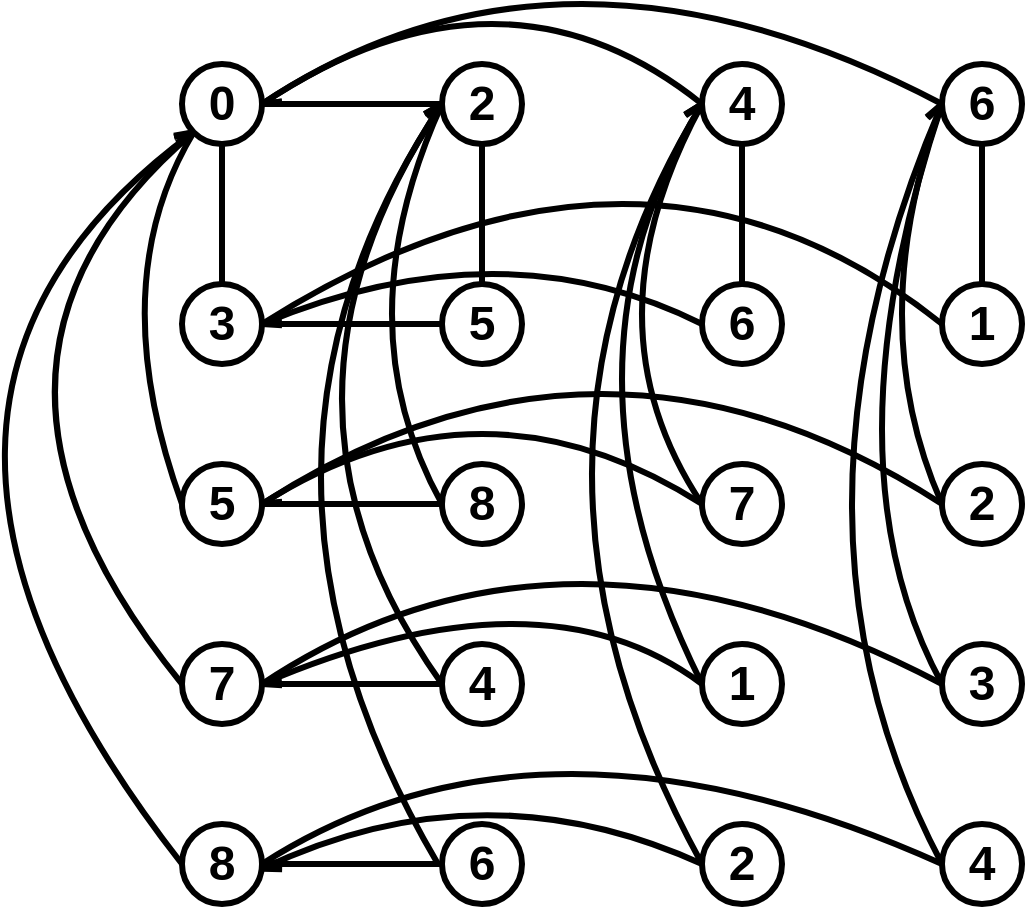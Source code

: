 <mxfile version="17.2.4" type="github">
  <diagram id="0aB3pxDlRUvHCvndAp1d" name="Page-1">
    <mxGraphModel dx="1093" dy="515" grid="1" gridSize="10" guides="1" tooltips="1" connect="1" arrows="1" fold="1" page="1" pageScale="1" pageWidth="850" pageHeight="1100" math="0" shadow="0">
      <root>
        <mxCell id="0" />
        <mxCell id="1" parent="0" />
        <mxCell id="J-o4-fwsyyXXSoqCmSlc-1" value="&lt;font style=&quot;font-size: 24px;&quot;&gt;&lt;b style=&quot;font-size: 24px&quot;&gt;0&lt;/b&gt;&lt;/font&gt;" style="ellipse;whiteSpace=wrap;html=1;aspect=fixed;strokeWidth=3;fontSize=24;" vertex="1" parent="1">
          <mxGeometry x="160" y="80" width="40" height="40" as="geometry" />
        </mxCell>
        <mxCell id="J-o4-fwsyyXXSoqCmSlc-2" value="&lt;font style=&quot;font-size: 24px;&quot;&gt;&lt;b style=&quot;font-size: 24px&quot;&gt;2&lt;/b&gt;&lt;/font&gt;" style="ellipse;whiteSpace=wrap;html=1;aspect=fixed;strokeWidth=3;fontSize=24;" vertex="1" parent="1">
          <mxGeometry x="290" y="80" width="40" height="40" as="geometry" />
        </mxCell>
        <mxCell id="J-o4-fwsyyXXSoqCmSlc-3" value="&lt;b style=&quot;font-size: 24px;&quot;&gt;&lt;font style=&quot;font-size: 24px;&quot;&gt;4&lt;/font&gt;&lt;/b&gt;" style="ellipse;whiteSpace=wrap;html=1;aspect=fixed;strokeWidth=3;fontSize=24;" vertex="1" parent="1">
          <mxGeometry x="420" y="80" width="40" height="40" as="geometry" />
        </mxCell>
        <mxCell id="J-o4-fwsyyXXSoqCmSlc-6" value="&lt;b style=&quot;font-size: 24px;&quot;&gt;6&lt;/b&gt;" style="ellipse;whiteSpace=wrap;html=1;aspect=fixed;strokeWidth=3;fontSize=24;" vertex="1" parent="1">
          <mxGeometry x="540" y="80" width="40" height="40" as="geometry" />
        </mxCell>
        <mxCell id="J-o4-fwsyyXXSoqCmSlc-7" value="&lt;b style=&quot;font-size: 24px;&quot;&gt;3&lt;/b&gt;" style="ellipse;whiteSpace=wrap;html=1;aspect=fixed;strokeWidth=3;fontSize=24;" vertex="1" parent="1">
          <mxGeometry x="160" y="190" width="40" height="40" as="geometry" />
        </mxCell>
        <mxCell id="J-o4-fwsyyXXSoqCmSlc-8" value="&lt;b style=&quot;font-size: 24px;&quot;&gt;5&lt;/b&gt;" style="ellipse;whiteSpace=wrap;html=1;aspect=fixed;strokeWidth=3;fontSize=24;" vertex="1" parent="1">
          <mxGeometry x="160" y="280" width="40" height="40" as="geometry" />
        </mxCell>
        <mxCell id="J-o4-fwsyyXXSoqCmSlc-9" value="&lt;b style=&quot;font-size: 24px;&quot;&gt;8&lt;/b&gt;" style="ellipse;whiteSpace=wrap;html=1;aspect=fixed;strokeWidth=3;fontSize=24;" vertex="1" parent="1">
          <mxGeometry x="290" y="280" width="40" height="40" as="geometry" />
        </mxCell>
        <mxCell id="J-o4-fwsyyXXSoqCmSlc-10" value="&lt;b style=&quot;font-size: 24px;&quot;&gt;7&lt;/b&gt;" style="ellipse;whiteSpace=wrap;html=1;aspect=fixed;strokeWidth=3;fontSize=24;" vertex="1" parent="1">
          <mxGeometry x="420" y="280" width="40" height="40" as="geometry" />
        </mxCell>
        <mxCell id="J-o4-fwsyyXXSoqCmSlc-11" value="&lt;b style=&quot;font-size: 24px;&quot;&gt;5&lt;/b&gt;" style="ellipse;whiteSpace=wrap;html=1;aspect=fixed;strokeWidth=3;fontSize=24;" vertex="1" parent="1">
          <mxGeometry x="290" y="190" width="40" height="40" as="geometry" />
        </mxCell>
        <mxCell id="J-o4-fwsyyXXSoqCmSlc-12" value="&lt;b style=&quot;font-size: 24px;&quot;&gt;6&lt;/b&gt;" style="ellipse;whiteSpace=wrap;html=1;aspect=fixed;strokeWidth=3;fontSize=24;" vertex="1" parent="1">
          <mxGeometry x="420" y="190" width="40" height="40" as="geometry" />
        </mxCell>
        <mxCell id="J-o4-fwsyyXXSoqCmSlc-13" value="&lt;b style=&quot;font-size: 24px;&quot;&gt;&lt;font style=&quot;font-size: 24px;&quot;&gt;1&lt;/font&gt;&lt;/b&gt;" style="ellipse;whiteSpace=wrap;html=1;aspect=fixed;strokeWidth=3;fontSize=24;" vertex="1" parent="1">
          <mxGeometry x="540" y="190" width="40" height="40" as="geometry" />
        </mxCell>
        <mxCell id="J-o4-fwsyyXXSoqCmSlc-15" value="&lt;b style=&quot;font-size: 24px;&quot;&gt;2&lt;/b&gt;" style="ellipse;whiteSpace=wrap;html=1;aspect=fixed;strokeWidth=3;fontSize=24;" vertex="1" parent="1">
          <mxGeometry x="540" y="280" width="40" height="40" as="geometry" />
        </mxCell>
        <mxCell id="J-o4-fwsyyXXSoqCmSlc-17" value="&lt;b style=&quot;font-size: 24px;&quot;&gt;7&lt;/b&gt;" style="ellipse;whiteSpace=wrap;html=1;aspect=fixed;strokeWidth=3;fontSize=24;" vertex="1" parent="1">
          <mxGeometry x="160" y="370" width="40" height="40" as="geometry" />
        </mxCell>
        <mxCell id="J-o4-fwsyyXXSoqCmSlc-18" value="&lt;b style=&quot;font-size: 24px;&quot;&gt;4&lt;/b&gt;" style="ellipse;whiteSpace=wrap;html=1;aspect=fixed;strokeWidth=3;fontSize=24;" vertex="1" parent="1">
          <mxGeometry x="290" y="370" width="40" height="40" as="geometry" />
        </mxCell>
        <mxCell id="J-o4-fwsyyXXSoqCmSlc-19" value="&lt;b style=&quot;font-size: 24px;&quot;&gt;1&lt;/b&gt;" style="ellipse;whiteSpace=wrap;html=1;aspect=fixed;strokeWidth=3;fontSize=24;" vertex="1" parent="1">
          <mxGeometry x="420" y="370" width="40" height="40" as="geometry" />
        </mxCell>
        <mxCell id="J-o4-fwsyyXXSoqCmSlc-20" value="&lt;b style=&quot;font-size: 24px;&quot;&gt;3&lt;/b&gt;" style="ellipse;whiteSpace=wrap;html=1;aspect=fixed;strokeWidth=3;fontSize=24;" vertex="1" parent="1">
          <mxGeometry x="540" y="370" width="40" height="40" as="geometry" />
        </mxCell>
        <mxCell id="J-o4-fwsyyXXSoqCmSlc-21" value="&lt;b style=&quot;font-size: 24px;&quot;&gt;8&lt;/b&gt;" style="ellipse;whiteSpace=wrap;html=1;aspect=fixed;strokeWidth=3;fontSize=24;" vertex="1" parent="1">
          <mxGeometry x="160" y="460" width="40" height="40" as="geometry" />
        </mxCell>
        <mxCell id="J-o4-fwsyyXXSoqCmSlc-22" value="&lt;b style=&quot;font-size: 24px;&quot;&gt;6&lt;/b&gt;" style="ellipse;whiteSpace=wrap;html=1;aspect=fixed;strokeWidth=3;fontSize=24;" vertex="1" parent="1">
          <mxGeometry x="290" y="460" width="40" height="40" as="geometry" />
        </mxCell>
        <mxCell id="J-o4-fwsyyXXSoqCmSlc-23" value="&lt;b style=&quot;font-size: 24px;&quot;&gt;2&lt;/b&gt;" style="ellipse;whiteSpace=wrap;html=1;aspect=fixed;strokeWidth=3;fontSize=24;" vertex="1" parent="1">
          <mxGeometry x="420" y="460" width="40" height="40" as="geometry" />
        </mxCell>
        <mxCell id="J-o4-fwsyyXXSoqCmSlc-24" value="&lt;b style=&quot;font-size: 24px;&quot;&gt;4&lt;/b&gt;" style="ellipse;whiteSpace=wrap;html=1;aspect=fixed;strokeWidth=3;fontSize=24;" vertex="1" parent="1">
          <mxGeometry x="540" y="460" width="40" height="40" as="geometry" />
        </mxCell>
        <mxCell id="J-o4-fwsyyXXSoqCmSlc-29" value="" style="curved=1;endArrow=openAsync;html=1;rounded=0;entryX=0;entryY=1;entryDx=0;entryDy=0;exitX=0;exitY=0.5;exitDx=0;exitDy=0;endFill=0;strokeWidth=3;fontSize=24;" edge="1" parent="1" source="J-o4-fwsyyXXSoqCmSlc-8" target="J-o4-fwsyyXXSoqCmSlc-1">
          <mxGeometry width="50" height="50" relative="1" as="geometry">
            <mxPoint x="360" y="310" as="sourcePoint" />
            <mxPoint x="300" y="170" as="targetPoint" />
            <Array as="points">
              <mxPoint x="120" y="190" />
            </Array>
          </mxGeometry>
        </mxCell>
        <mxCell id="J-o4-fwsyyXXSoqCmSlc-36" value="" style="curved=1;endArrow=openAsync;html=1;rounded=0;entryX=0;entryY=0.5;entryDx=0;entryDy=0;exitX=0;exitY=0.5;exitDx=0;exitDy=0;endFill=0;strokeWidth=3;fontSize=24;" edge="1" parent="1" source="J-o4-fwsyyXXSoqCmSlc-9" target="J-o4-fwsyyXXSoqCmSlc-2">
          <mxGeometry width="50" height="50" relative="1" as="geometry">
            <mxPoint x="170" y="310" as="sourcePoint" />
            <mxPoint x="175.858" y="124.142" as="targetPoint" />
            <Array as="points">
              <mxPoint x="240" y="210" />
            </Array>
          </mxGeometry>
        </mxCell>
        <mxCell id="J-o4-fwsyyXXSoqCmSlc-38" value="" style="curved=1;endArrow=openAsync;html=1;rounded=0;entryX=0;entryY=0.5;entryDx=0;entryDy=0;exitX=0;exitY=0.5;exitDx=0;exitDy=0;endFill=0;strokeWidth=3;fontSize=24;" edge="1" parent="1" source="J-o4-fwsyyXXSoqCmSlc-10" target="J-o4-fwsyyXXSoqCmSlc-3">
          <mxGeometry width="50" height="50" relative="1" as="geometry">
            <mxPoint x="300" y="310" as="sourcePoint" />
            <mxPoint x="300" y="110" as="targetPoint" />
            <Array as="points">
              <mxPoint x="360" y="210" />
            </Array>
          </mxGeometry>
        </mxCell>
        <mxCell id="J-o4-fwsyyXXSoqCmSlc-39" value="" style="curved=1;endArrow=openAsync;html=1;rounded=0;entryX=0;entryY=0.5;entryDx=0;entryDy=0;endFill=0;exitX=0;exitY=0.5;exitDx=0;exitDy=0;strokeWidth=3;fontSize=24;" edge="1" parent="1" source="J-o4-fwsyyXXSoqCmSlc-15" target="J-o4-fwsyyXXSoqCmSlc-6">
          <mxGeometry width="50" height="50" relative="1" as="geometry">
            <mxPoint x="530" y="300" as="sourcePoint" />
            <mxPoint x="310" y="120" as="targetPoint" />
            <Array as="points">
              <mxPoint x="500" y="210" />
            </Array>
          </mxGeometry>
        </mxCell>
        <mxCell id="J-o4-fwsyyXXSoqCmSlc-40" value="" style="curved=1;endArrow=openAsync;html=1;rounded=0;entryX=0;entryY=1;entryDx=0;entryDy=0;exitX=0;exitY=0.5;exitDx=0;exitDy=0;endFill=0;strokeWidth=3;fontSize=24;" edge="1" parent="1" source="J-o4-fwsyyXXSoqCmSlc-17" target="J-o4-fwsyyXXSoqCmSlc-1">
          <mxGeometry width="50" height="50" relative="1" as="geometry">
            <mxPoint x="320" y="330" as="sourcePoint" />
            <mxPoint x="320" y="130" as="targetPoint" />
            <Array as="points">
              <mxPoint x="30" y="230" />
            </Array>
          </mxGeometry>
        </mxCell>
        <mxCell id="J-o4-fwsyyXXSoqCmSlc-41" value="" style="curved=1;endArrow=openAsync;html=1;rounded=0;exitX=0;exitY=0.5;exitDx=0;exitDy=0;endFill=0;strokeWidth=3;fontSize=24;" edge="1" parent="1" source="J-o4-fwsyyXXSoqCmSlc-18">
          <mxGeometry width="50" height="50" relative="1" as="geometry">
            <mxPoint x="170" y="400" as="sourcePoint" />
            <mxPoint x="290" y="100" as="targetPoint" />
            <Array as="points">
              <mxPoint x="190" y="250" />
            </Array>
          </mxGeometry>
        </mxCell>
        <mxCell id="J-o4-fwsyyXXSoqCmSlc-42" value="" style="curved=1;endArrow=openAsync;html=1;rounded=0;exitX=0;exitY=0.5;exitDx=0;exitDy=0;endFill=0;entryX=0;entryY=1;entryDx=0;entryDy=0;strokeWidth=3;fontSize=24;" edge="1" parent="1" source="J-o4-fwsyyXXSoqCmSlc-21" target="J-o4-fwsyyXXSoqCmSlc-1">
          <mxGeometry width="50" height="50" relative="1" as="geometry">
            <mxPoint x="180" y="410" as="sourcePoint" />
            <mxPoint x="160" y="120" as="targetPoint" />
            <Array as="points">
              <mxPoint x="-20" y="250" />
            </Array>
          </mxGeometry>
        </mxCell>
        <mxCell id="J-o4-fwsyyXXSoqCmSlc-44" value="" style="curved=1;endArrow=openAsync;html=1;rounded=0;exitX=0;exitY=0.5;exitDx=0;exitDy=0;endFill=0;strokeWidth=3;fontSize=24;" edge="1" parent="1" source="J-o4-fwsyyXXSoqCmSlc-23">
          <mxGeometry width="50" height="50" relative="1" as="geometry">
            <mxPoint x="170" y="490" as="sourcePoint" />
            <mxPoint x="420" y="100" as="targetPoint" />
            <Array as="points">
              <mxPoint x="310" y="280" />
            </Array>
          </mxGeometry>
        </mxCell>
        <mxCell id="J-o4-fwsyyXXSoqCmSlc-45" value="" style="curved=1;endArrow=openAsync;html=1;rounded=0;endFill=0;strokeWidth=3;fontSize=24;" edge="1" parent="1">
          <mxGeometry width="50" height="50" relative="1" as="geometry">
            <mxPoint x="288" y="480" as="sourcePoint" />
            <mxPoint x="290" y="100" as="targetPoint" />
            <Array as="points">
              <mxPoint x="170" y="280" />
            </Array>
          </mxGeometry>
        </mxCell>
        <mxCell id="J-o4-fwsyyXXSoqCmSlc-46" value="" style="curved=1;endArrow=openAsync;html=1;rounded=0;exitX=0;exitY=0.5;exitDx=0;exitDy=0;endFill=0;strokeWidth=3;fontSize=24;" edge="1" parent="1" source="J-o4-fwsyyXXSoqCmSlc-24">
          <mxGeometry width="50" height="50" relative="1" as="geometry">
            <mxPoint x="430" y="490" as="sourcePoint" />
            <mxPoint x="540" y="100" as="targetPoint" />
            <Array as="points">
              <mxPoint x="450" y="310" />
            </Array>
          </mxGeometry>
        </mxCell>
        <mxCell id="J-o4-fwsyyXXSoqCmSlc-47" value="" style="endArrow=none;html=1;rounded=0;exitX=0.5;exitY=1;exitDx=0;exitDy=0;entryX=0.5;entryY=0;entryDx=0;entryDy=0;strokeWidth=3;fontSize=24;" edge="1" parent="1" source="J-o4-fwsyyXXSoqCmSlc-1" target="J-o4-fwsyyXXSoqCmSlc-7">
          <mxGeometry width="50" height="50" relative="1" as="geometry">
            <mxPoint x="210" y="130" as="sourcePoint" />
            <mxPoint x="410" y="260" as="targetPoint" />
          </mxGeometry>
        </mxCell>
        <mxCell id="J-o4-fwsyyXXSoqCmSlc-48" value="" style="endArrow=none;html=1;rounded=0;exitX=1;exitY=0.5;exitDx=0;exitDy=0;entryX=0;entryY=0.5;entryDx=0;entryDy=0;strokeWidth=3;fontSize=24;" edge="1" parent="1" source="J-o4-fwsyyXXSoqCmSlc-1" target="J-o4-fwsyyXXSoqCmSlc-2">
          <mxGeometry width="50" height="50" relative="1" as="geometry">
            <mxPoint x="190" y="130" as="sourcePoint" />
            <mxPoint x="190" y="200" as="targetPoint" />
          </mxGeometry>
        </mxCell>
        <mxCell id="J-o4-fwsyyXXSoqCmSlc-49" value="" style="endArrow=none;html=1;rounded=0;exitX=0.5;exitY=1;exitDx=0;exitDy=0;entryX=0.5;entryY=0;entryDx=0;entryDy=0;strokeWidth=3;fontSize=24;" edge="1" parent="1" source="J-o4-fwsyyXXSoqCmSlc-2" target="J-o4-fwsyyXXSoqCmSlc-11">
          <mxGeometry width="50" height="50" relative="1" as="geometry">
            <mxPoint x="200" y="140" as="sourcePoint" />
            <mxPoint x="200" y="210" as="targetPoint" />
          </mxGeometry>
        </mxCell>
        <mxCell id="J-o4-fwsyyXXSoqCmSlc-50" value="" style="endArrow=none;html=1;rounded=0;exitX=0.5;exitY=1;exitDx=0;exitDy=0;entryX=0.5;entryY=0;entryDx=0;entryDy=0;strokeWidth=3;fontSize=24;" edge="1" parent="1" source="J-o4-fwsyyXXSoqCmSlc-3" target="J-o4-fwsyyXXSoqCmSlc-12">
          <mxGeometry width="50" height="50" relative="1" as="geometry">
            <mxPoint x="210" y="150" as="sourcePoint" />
            <mxPoint x="210" y="220" as="targetPoint" />
          </mxGeometry>
        </mxCell>
        <mxCell id="J-o4-fwsyyXXSoqCmSlc-51" value="" style="endArrow=none;html=1;rounded=0;exitX=0.5;exitY=1;exitDx=0;exitDy=0;entryX=0.5;entryY=0;entryDx=0;entryDy=0;strokeWidth=3;fontSize=24;" edge="1" parent="1" source="J-o4-fwsyyXXSoqCmSlc-6" target="J-o4-fwsyyXXSoqCmSlc-13">
          <mxGeometry width="50" height="50" relative="1" as="geometry">
            <mxPoint x="220" y="160" as="sourcePoint" />
            <mxPoint x="220" y="230" as="targetPoint" />
          </mxGeometry>
        </mxCell>
        <mxCell id="J-o4-fwsyyXXSoqCmSlc-52" value="" style="endArrow=none;html=1;rounded=0;exitX=0;exitY=0.5;exitDx=0;exitDy=0;entryX=1;entryY=0.5;entryDx=0;entryDy=0;strokeWidth=3;fontSize=24;" edge="1" parent="1" source="J-o4-fwsyyXXSoqCmSlc-11" target="J-o4-fwsyyXXSoqCmSlc-7">
          <mxGeometry width="50" height="50" relative="1" as="geometry">
            <mxPoint x="230" y="170" as="sourcePoint" />
            <mxPoint x="230" y="240" as="targetPoint" />
          </mxGeometry>
        </mxCell>
        <mxCell id="J-o4-fwsyyXXSoqCmSlc-54" value="" style="endArrow=none;html=1;rounded=0;exitX=0;exitY=0.5;exitDx=0;exitDy=0;entryX=1;entryY=0.5;entryDx=0;entryDy=0;strokeWidth=3;fontSize=24;" edge="1" parent="1" source="J-o4-fwsyyXXSoqCmSlc-9" target="J-o4-fwsyyXXSoqCmSlc-8">
          <mxGeometry width="50" height="50" relative="1" as="geometry">
            <mxPoint x="300" y="220" as="sourcePoint" />
            <mxPoint x="210" y="220" as="targetPoint" />
          </mxGeometry>
        </mxCell>
        <mxCell id="J-o4-fwsyyXXSoqCmSlc-55" value="" style="endArrow=none;html=1;rounded=0;exitX=0;exitY=0.5;exitDx=0;exitDy=0;entryX=1;entryY=0.5;entryDx=0;entryDy=0;strokeWidth=3;fontSize=24;" edge="1" parent="1" source="J-o4-fwsyyXXSoqCmSlc-18" target="J-o4-fwsyyXXSoqCmSlc-17">
          <mxGeometry width="50" height="50" relative="1" as="geometry">
            <mxPoint x="310" y="230" as="sourcePoint" />
            <mxPoint x="220" y="230" as="targetPoint" />
          </mxGeometry>
        </mxCell>
        <mxCell id="J-o4-fwsyyXXSoqCmSlc-56" value="" style="endArrow=none;html=1;rounded=0;entryX=1;entryY=0.5;entryDx=0;entryDy=0;strokeWidth=3;fontSize=24;" edge="1" parent="1" target="J-o4-fwsyyXXSoqCmSlc-21">
          <mxGeometry width="50" height="50" relative="1" as="geometry">
            <mxPoint x="290" y="480" as="sourcePoint" />
            <mxPoint x="230" y="240" as="targetPoint" />
          </mxGeometry>
        </mxCell>
        <mxCell id="J-o4-fwsyyXXSoqCmSlc-57" value="" style="curved=1;endArrow=openAsync;html=1;rounded=0;entryX=0;entryY=0.5;entryDx=0;entryDy=0;exitX=0;exitY=0.5;exitDx=0;exitDy=0;endFill=0;strokeWidth=3;fontSize=24;" edge="1" parent="1" source="J-o4-fwsyyXXSoqCmSlc-19" target="J-o4-fwsyyXXSoqCmSlc-3">
          <mxGeometry width="50" height="50" relative="1" as="geometry">
            <mxPoint x="430" y="310" as="sourcePoint" />
            <mxPoint x="430" y="110" as="targetPoint" />
            <Array as="points">
              <mxPoint x="340" y="230" />
            </Array>
          </mxGeometry>
        </mxCell>
        <mxCell id="J-o4-fwsyyXXSoqCmSlc-58" value="" style="curved=1;endArrow=openAsync;html=1;rounded=0;exitX=0;exitY=0.5;exitDx=0;exitDy=0;endFill=0;strokeWidth=3;fontSize=24;" edge="1" parent="1" source="J-o4-fwsyyXXSoqCmSlc-20">
          <mxGeometry width="50" height="50" relative="1" as="geometry">
            <mxPoint x="550" y="490" as="sourcePoint" />
            <mxPoint x="540" y="100" as="targetPoint" />
            <Array as="points">
              <mxPoint x="480" y="280" />
            </Array>
          </mxGeometry>
        </mxCell>
        <mxCell id="J-o4-fwsyyXXSoqCmSlc-59" value="" style="curved=1;endArrow=openAsync;html=1;rounded=0;exitX=0;exitY=0.5;exitDx=0;exitDy=0;endFill=0;entryX=1;entryY=0.5;entryDx=0;entryDy=0;strokeWidth=3;fontSize=24;" edge="1" parent="1" source="J-o4-fwsyyXXSoqCmSlc-13" target="J-o4-fwsyyXXSoqCmSlc-7">
          <mxGeometry width="50" height="50" relative="1" as="geometry">
            <mxPoint x="560" y="500" as="sourcePoint" />
            <mxPoint x="560" y="120" as="targetPoint" />
            <Array as="points">
              <mxPoint x="390" y="90" />
            </Array>
          </mxGeometry>
        </mxCell>
        <mxCell id="J-o4-fwsyyXXSoqCmSlc-60" value="" style="curved=1;endArrow=openAsync;html=1;rounded=0;exitX=0;exitY=0.5;exitDx=0;exitDy=0;endFill=0;strokeWidth=3;fontSize=24;" edge="1" parent="1" source="J-o4-fwsyyXXSoqCmSlc-12">
          <mxGeometry width="50" height="50" relative="1" as="geometry">
            <mxPoint x="550" y="230" as="sourcePoint" />
            <mxPoint x="200" y="210" as="targetPoint" />
            <Array as="points">
              <mxPoint x="320" y="160" />
            </Array>
          </mxGeometry>
        </mxCell>
        <mxCell id="J-o4-fwsyyXXSoqCmSlc-61" value="" style="curved=1;endArrow=openAsync;html=1;rounded=0;exitX=0;exitY=0.5;exitDx=0;exitDy=0;endFill=0;strokeWidth=3;fontSize=24;" edge="1" parent="1" source="J-o4-fwsyyXXSoqCmSlc-10">
          <mxGeometry width="50" height="50" relative="1" as="geometry">
            <mxPoint x="430" y="230" as="sourcePoint" />
            <mxPoint x="200" y="300" as="targetPoint" />
            <Array as="points">
              <mxPoint x="310" y="230" />
            </Array>
          </mxGeometry>
        </mxCell>
        <mxCell id="J-o4-fwsyyXXSoqCmSlc-62" value="" style="curved=1;endArrow=openAsync;html=1;rounded=0;endFill=0;strokeWidth=3;entryX=1;entryY=0.5;entryDx=0;entryDy=0;fontSize=24;" edge="1" parent="1" target="J-o4-fwsyyXXSoqCmSlc-8">
          <mxGeometry width="50" height="50" relative="1" as="geometry">
            <mxPoint x="540" y="300" as="sourcePoint" />
            <mxPoint x="210" y="310" as="targetPoint" />
            <Array as="points">
              <mxPoint x="370" y="190" />
            </Array>
          </mxGeometry>
        </mxCell>
        <mxCell id="J-o4-fwsyyXXSoqCmSlc-63" value="" style="curved=1;endArrow=openAsync;html=1;rounded=0;exitX=0;exitY=0.5;exitDx=0;exitDy=0;endFill=0;strokeWidth=3;entryX=1;entryY=0.5;entryDx=0;entryDy=0;fontSize=24;" edge="1" parent="1" source="J-o4-fwsyyXXSoqCmSlc-19" target="J-o4-fwsyyXXSoqCmSlc-17">
          <mxGeometry width="50" height="50" relative="1" as="geometry">
            <mxPoint x="430" y="310" as="sourcePoint" />
            <mxPoint x="210" y="310" as="targetPoint" />
            <Array as="points">
              <mxPoint x="340" y="330" />
            </Array>
          </mxGeometry>
        </mxCell>
        <mxCell id="J-o4-fwsyyXXSoqCmSlc-64" value="" style="curved=1;endArrow=openAsync;html=1;rounded=0;endFill=0;strokeWidth=3;fontSize=24;" edge="1" parent="1">
          <mxGeometry width="50" height="50" relative="1" as="geometry">
            <mxPoint x="540" y="390" as="sourcePoint" />
            <mxPoint x="200" y="390" as="targetPoint" />
            <Array as="points">
              <mxPoint x="350" y="290" />
            </Array>
          </mxGeometry>
        </mxCell>
        <mxCell id="J-o4-fwsyyXXSoqCmSlc-65" value="" style="curved=1;endArrow=openAsync;html=1;rounded=0;exitX=0;exitY=0.5;exitDx=0;exitDy=0;endFill=0;strokeWidth=3;fontSize=24;" edge="1" parent="1" source="J-o4-fwsyyXXSoqCmSlc-23">
          <mxGeometry width="50" height="50" relative="1" as="geometry">
            <mxPoint x="430" y="400" as="sourcePoint" />
            <mxPoint x="200" y="482.4" as="targetPoint" />
            <Array as="points">
              <mxPoint x="310" y="430" />
            </Array>
          </mxGeometry>
        </mxCell>
        <mxCell id="J-o4-fwsyyXXSoqCmSlc-66" value="" style="curved=1;endArrow=openAsync;html=1;rounded=0;exitX=0;exitY=0.5;exitDx=0;exitDy=0;endFill=0;strokeWidth=3;entryX=1;entryY=0.5;entryDx=0;entryDy=0;fontSize=24;" edge="1" parent="1" source="J-o4-fwsyyXXSoqCmSlc-24" target="J-o4-fwsyyXXSoqCmSlc-21">
          <mxGeometry width="50" height="50" relative="1" as="geometry">
            <mxPoint x="430" y="490" as="sourcePoint" />
            <mxPoint x="210" y="480" as="targetPoint" />
            <Array as="points">
              <mxPoint x="340" y="390" />
            </Array>
          </mxGeometry>
        </mxCell>
        <mxCell id="J-o4-fwsyyXXSoqCmSlc-67" value="" style="curved=1;endArrow=openAsync;html=1;rounded=0;exitX=0;exitY=0.5;exitDx=0;exitDy=0;endFill=0;strokeWidth=3;fontSize=24;" edge="1" parent="1" source="J-o4-fwsyyXXSoqCmSlc-3">
          <mxGeometry width="50" height="50" relative="1" as="geometry">
            <mxPoint x="430" y="220" as="sourcePoint" />
            <mxPoint x="200" y="100" as="targetPoint" />
            <Array as="points">
              <mxPoint x="320" y="20" />
            </Array>
          </mxGeometry>
        </mxCell>
        <mxCell id="J-o4-fwsyyXXSoqCmSlc-68" value="" style="curved=1;endArrow=openAsync;html=1;rounded=0;endFill=0;strokeWidth=3;entryX=1;entryY=0.5;entryDx=0;entryDy=0;fontSize=24;" edge="1" parent="1" target="J-o4-fwsyyXXSoqCmSlc-1">
          <mxGeometry width="50" height="50" relative="1" as="geometry">
            <mxPoint x="540" y="100" as="sourcePoint" />
            <mxPoint x="220" y="230" as="targetPoint" />
            <Array as="points">
              <mxPoint x="350" />
            </Array>
          </mxGeometry>
        </mxCell>
      </root>
    </mxGraphModel>
  </diagram>
</mxfile>
